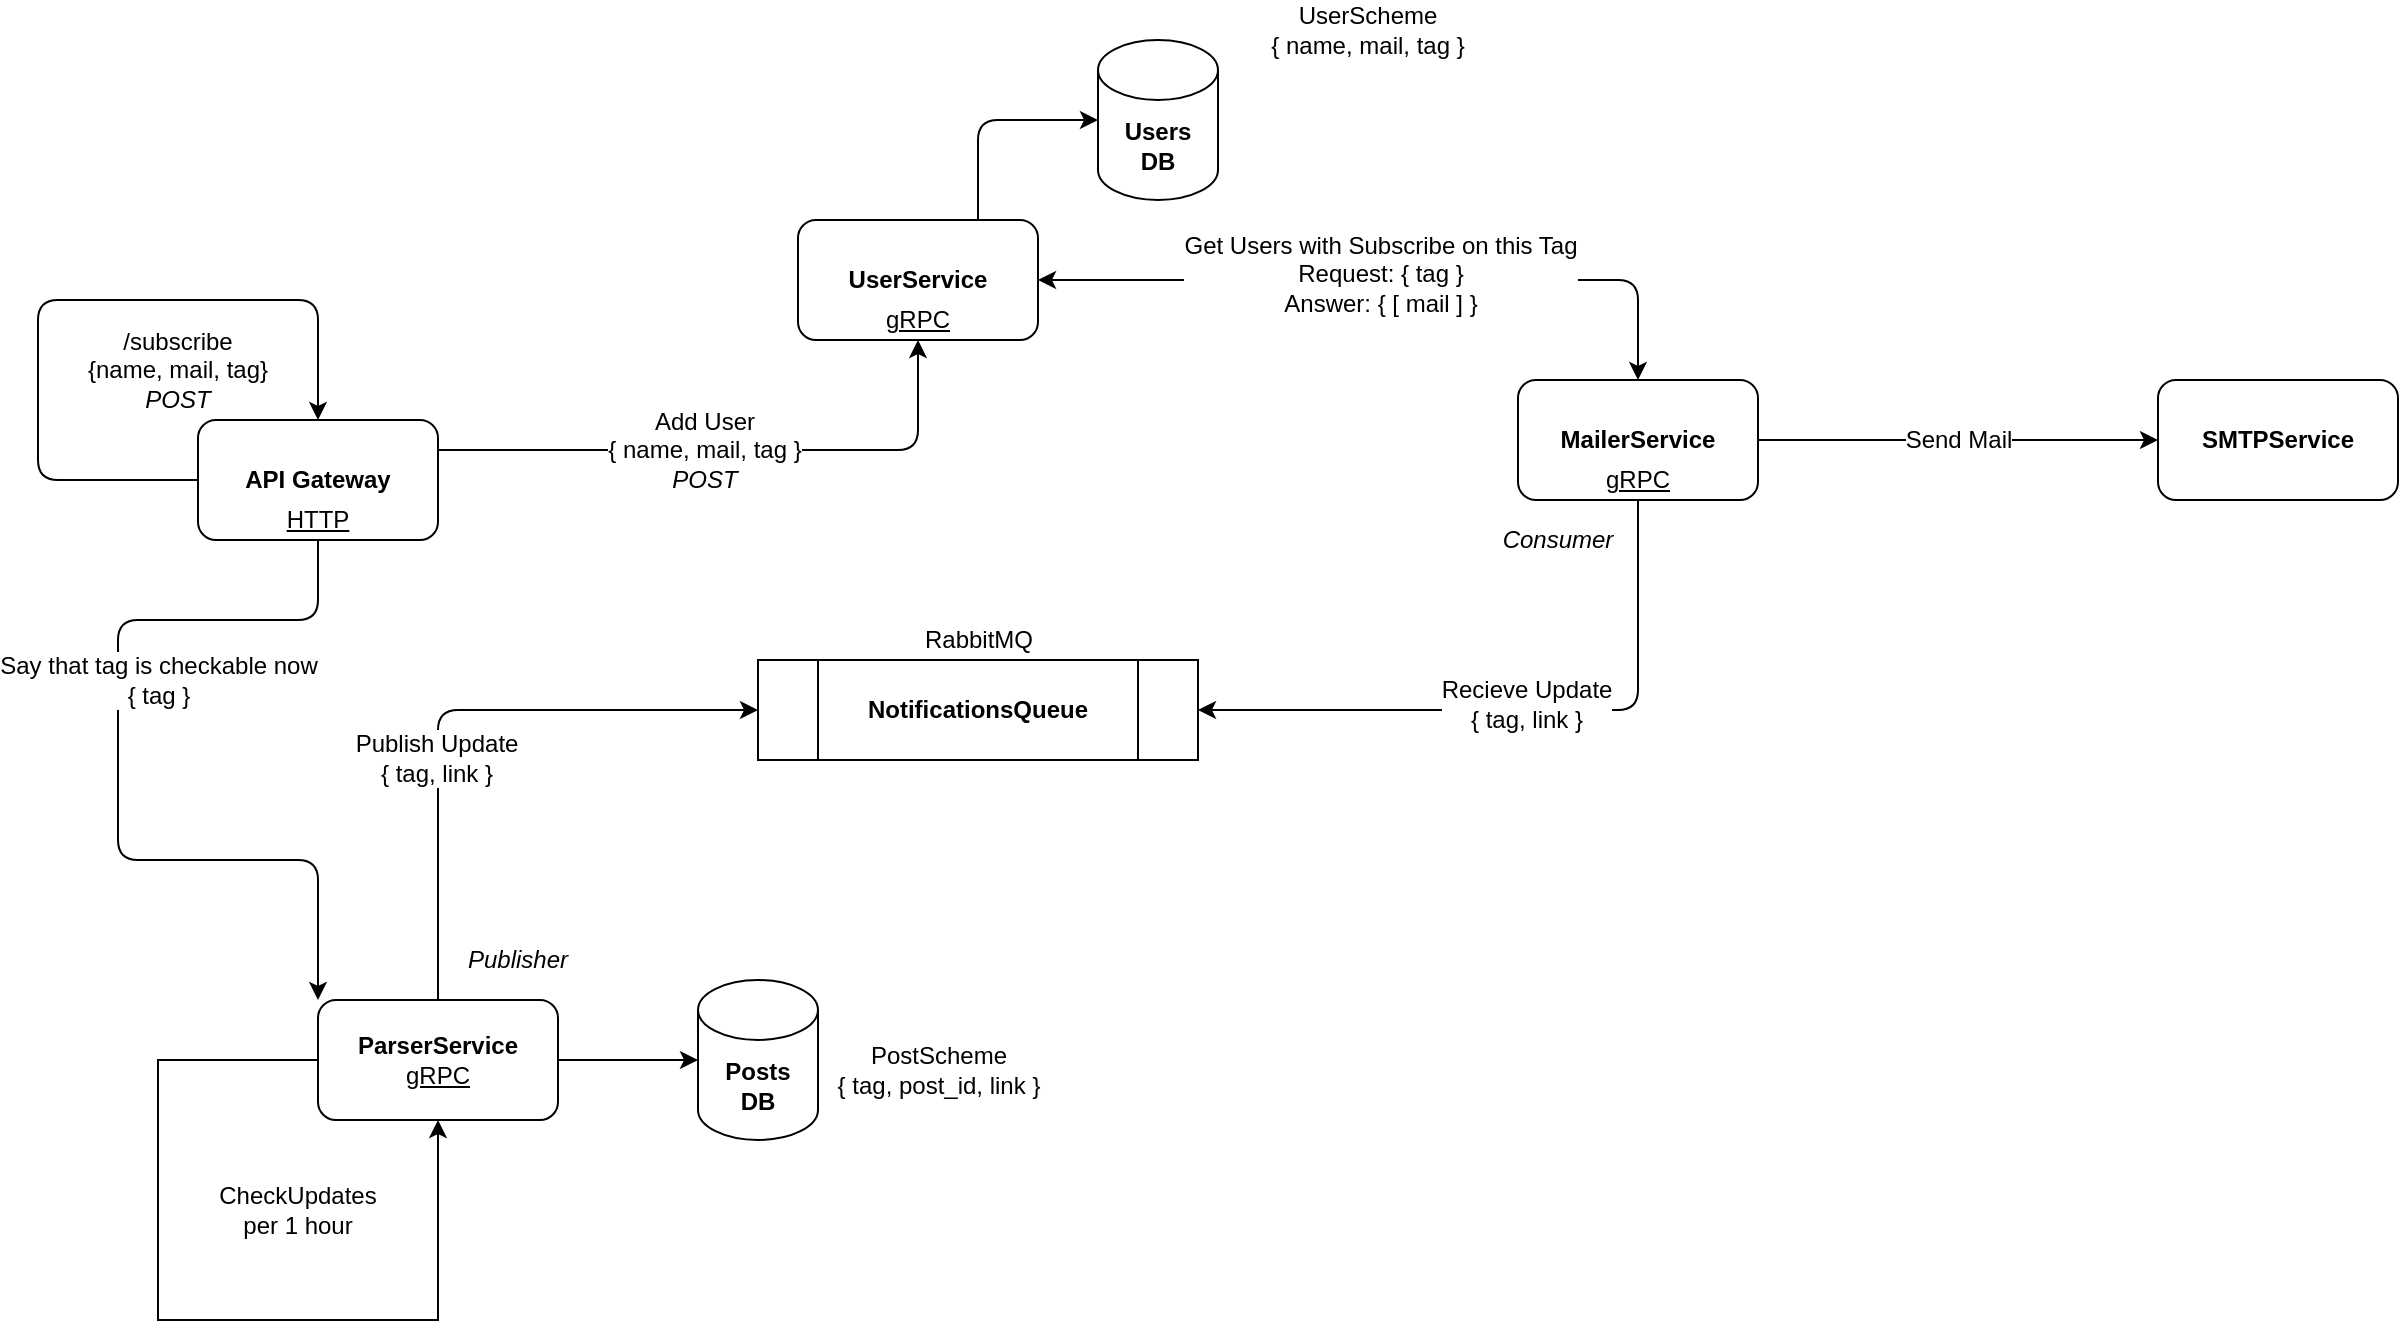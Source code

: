 <mxfile version="13.9.1" type="github">
  <diagram id="zYsj_GCrEN45drpil_GK" name="Page-1">
    <mxGraphModel dx="2462" dy="2290" grid="1" gridSize="10" guides="1" tooltips="1" connect="1" arrows="1" fold="1" page="1" pageScale="1" pageWidth="900" pageHeight="1600" math="0" shadow="0">
      <root>
        <mxCell id="0" />
        <mxCell id="1" parent="0" />
        <mxCell id="FwraS_gR7j-mOwSKwiUB-2" value="&lt;b&gt;API Gateway&lt;/b&gt;" style="rounded=1;whiteSpace=wrap;html=1;" parent="1" vertex="1">
          <mxGeometry x="60" y="160" width="120" height="60" as="geometry" />
        </mxCell>
        <mxCell id="FwraS_gR7j-mOwSKwiUB-3" value="&lt;b&gt;UserService&lt;/b&gt;" style="rounded=1;whiteSpace=wrap;html=1;" parent="1" vertex="1">
          <mxGeometry x="360" y="60" width="120" height="60" as="geometry" />
        </mxCell>
        <mxCell id="FwraS_gR7j-mOwSKwiUB-4" value="&lt;b&gt;Users&lt;br&gt;DB&lt;/b&gt;" style="shape=cylinder3;whiteSpace=wrap;html=1;boundedLbl=1;backgroundOutline=1;size=15;" parent="1" vertex="1">
          <mxGeometry x="510" y="-30" width="60" height="80" as="geometry" />
        </mxCell>
        <mxCell id="FwraS_gR7j-mOwSKwiUB-5" value="" style="endArrow=classic;html=1;exitX=0.75;exitY=0;exitDx=0;exitDy=0;entryX=0;entryY=0.5;entryDx=0;entryDy=0;entryPerimeter=0;" parent="1" source="FwraS_gR7j-mOwSKwiUB-3" target="FwraS_gR7j-mOwSKwiUB-4" edge="1">
          <mxGeometry width="50" height="50" relative="1" as="geometry">
            <mxPoint x="350" y="230" as="sourcePoint" />
            <mxPoint x="400" y="180" as="targetPoint" />
            <Array as="points">
              <mxPoint x="450" y="10" />
            </Array>
          </mxGeometry>
        </mxCell>
        <mxCell id="FwraS_gR7j-mOwSKwiUB-6" value="" style="endArrow=classic;html=1;exitX=1;exitY=0.25;exitDx=0;exitDy=0;entryX=0.5;entryY=1;entryDx=0;entryDy=0;" parent="1" source="FwraS_gR7j-mOwSKwiUB-2" target="FwraS_gR7j-mOwSKwiUB-3" edge="1">
          <mxGeometry width="50" height="50" relative="1" as="geometry">
            <mxPoint x="350" y="230" as="sourcePoint" />
            <mxPoint x="400" y="180" as="targetPoint" />
            <Array as="points">
              <mxPoint x="420" y="175" />
            </Array>
          </mxGeometry>
        </mxCell>
        <mxCell id="S7rBrqPhmVEyk4sb0A3P-8" value="&lt;font style=&quot;font-size: 12px&quot;&gt;Add User&lt;br&gt;{ name, mail, tag }&lt;br&gt;&lt;i&gt;POST&lt;/i&gt;&lt;br&gt;&lt;/font&gt;" style="edgeLabel;html=1;align=center;verticalAlign=middle;resizable=0;points=[];" parent="FwraS_gR7j-mOwSKwiUB-6" vertex="1" connectable="0">
          <mxGeometry x="-0.098" relative="1" as="geometry">
            <mxPoint as="offset" />
          </mxGeometry>
        </mxCell>
        <mxCell id="FwraS_gR7j-mOwSKwiUB-7" value="&lt;u&gt;gRPC&lt;/u&gt;" style="text;html=1;strokeColor=none;fillColor=none;align=center;verticalAlign=middle;whiteSpace=wrap;rounded=0;" parent="1" vertex="1">
          <mxGeometry x="400" y="100" width="40" height="20" as="geometry" />
        </mxCell>
        <mxCell id="FwraS_gR7j-mOwSKwiUB-8" value="&lt;b&gt;MailerService&lt;/b&gt;" style="rounded=1;whiteSpace=wrap;html=1;" parent="1" vertex="1">
          <mxGeometry x="720" y="140" width="120" height="60" as="geometry" />
        </mxCell>
        <mxCell id="FwraS_gR7j-mOwSKwiUB-10" value="" style="endArrow=classic;startArrow=classic;html=1;exitX=0.5;exitY=0;exitDx=0;exitDy=0;entryX=1;entryY=0.5;entryDx=0;entryDy=0;" parent="1" source="FwraS_gR7j-mOwSKwiUB-8" target="FwraS_gR7j-mOwSKwiUB-3" edge="1">
          <mxGeometry width="50" height="50" relative="1" as="geometry">
            <mxPoint x="510" y="170" as="sourcePoint" />
            <mxPoint x="560" y="120" as="targetPoint" />
            <Array as="points">
              <mxPoint x="780" y="90" />
            </Array>
          </mxGeometry>
        </mxCell>
        <mxCell id="S7rBrqPhmVEyk4sb0A3P-4" value="&lt;font style=&quot;font-size: 12px&quot;&gt;Get Users with Subscribe on this Tag&lt;br&gt;Request: { tag }&lt;br&gt;Answer: { [ mail ] }&lt;br&gt;&lt;/font&gt;" style="edgeLabel;html=1;align=center;verticalAlign=middle;resizable=0;points=[];" parent="FwraS_gR7j-mOwSKwiUB-10" vertex="1" connectable="0">
          <mxGeometry x="0.023" y="-3" relative="1" as="geometry">
            <mxPoint as="offset" />
          </mxGeometry>
        </mxCell>
        <mxCell id="FwraS_gR7j-mOwSKwiUB-11" value="&lt;u&gt;gRPC&lt;/u&gt;" style="text;html=1;strokeColor=none;fillColor=none;align=center;verticalAlign=middle;whiteSpace=wrap;rounded=0;" parent="1" vertex="1">
          <mxGeometry x="760" y="180" width="40" height="20" as="geometry" />
        </mxCell>
        <mxCell id="FwraS_gR7j-mOwSKwiUB-12" value="&lt;b&gt;NotificationsQueue&lt;/b&gt;" style="shape=process;whiteSpace=wrap;html=1;backgroundOutline=1;size=0.136;" parent="1" vertex="1">
          <mxGeometry x="340" y="280" width="220" height="50" as="geometry" />
        </mxCell>
        <mxCell id="FwraS_gR7j-mOwSKwiUB-30" style="edgeStyle=orthogonalEdgeStyle;rounded=0;orthogonalLoop=1;jettySize=auto;html=1;exitX=0;exitY=0.5;exitDx=0;exitDy=0;entryX=0.5;entryY=1;entryDx=0;entryDy=0;" parent="1" source="FwraS_gR7j-mOwSKwiUB-13" target="FwraS_gR7j-mOwSKwiUB-13" edge="1">
          <mxGeometry relative="1" as="geometry">
            <mxPoint x="20" y="640" as="targetPoint" />
            <Array as="points">
              <mxPoint x="40" y="480" />
              <mxPoint x="40" y="610" />
              <mxPoint x="180" y="610" />
            </Array>
          </mxGeometry>
        </mxCell>
        <mxCell id="FwraS_gR7j-mOwSKwiUB-13" value="&lt;b&gt;ParserService&lt;/b&gt;&lt;br&gt;&lt;u&gt;gRPC&lt;/u&gt;" style="rounded=1;whiteSpace=wrap;html=1;" parent="1" vertex="1">
          <mxGeometry x="120" y="450" width="120" height="60" as="geometry" />
        </mxCell>
        <mxCell id="FwraS_gR7j-mOwSKwiUB-14" value="" style="endArrow=classic;html=1;exitX=0.5;exitY=0;exitDx=0;exitDy=0;entryX=0;entryY=0.5;entryDx=0;entryDy=0;" parent="1" source="FwraS_gR7j-mOwSKwiUB-13" target="FwraS_gR7j-mOwSKwiUB-12" edge="1">
          <mxGeometry width="50" height="50" relative="1" as="geometry">
            <mxPoint x="350" y="390" as="sourcePoint" />
            <mxPoint x="400" y="340" as="targetPoint" />
            <Array as="points">
              <mxPoint x="180" y="305" />
            </Array>
          </mxGeometry>
        </mxCell>
        <mxCell id="S7rBrqPhmVEyk4sb0A3P-1" value="&lt;font style=&quot;font-size: 12px&quot;&gt;Publish Update&lt;br&gt;{ tag, link }&lt;/font&gt;" style="edgeLabel;html=1;align=center;verticalAlign=middle;resizable=0;points=[];" parent="FwraS_gR7j-mOwSKwiUB-14" vertex="1" connectable="0">
          <mxGeometry x="-0.207" y="1" relative="1" as="geometry">
            <mxPoint as="offset" />
          </mxGeometry>
        </mxCell>
        <mxCell id="FwraS_gR7j-mOwSKwiUB-16" value="" style="endArrow=classic;html=1;exitX=0.5;exitY=1;exitDx=0;exitDy=0;entryX=1;entryY=0.5;entryDx=0;entryDy=0;" parent="1" source="FwraS_gR7j-mOwSKwiUB-8" target="FwraS_gR7j-mOwSKwiUB-12" edge="1">
          <mxGeometry width="50" height="50" relative="1" as="geometry">
            <mxPoint x="580" y="310" as="sourcePoint" />
            <mxPoint x="630" y="290" as="targetPoint" />
            <Array as="points">
              <mxPoint x="780" y="305" />
            </Array>
          </mxGeometry>
        </mxCell>
        <mxCell id="S7rBrqPhmVEyk4sb0A3P-2" value="&lt;font style=&quot;font-size: 12px&quot;&gt;Recieve Update&lt;br&gt;{ tag, link }&lt;/font&gt;" style="edgeLabel;html=1;align=center;verticalAlign=middle;resizable=0;points=[];" parent="FwraS_gR7j-mOwSKwiUB-16" vertex="1" connectable="0">
          <mxGeometry x="-0.372" y="-56" relative="1" as="geometry">
            <mxPoint as="offset" />
          </mxGeometry>
        </mxCell>
        <mxCell id="FwraS_gR7j-mOwSKwiUB-17" value="&lt;i&gt;Publisher&lt;/i&gt;" style="text;html=1;strokeColor=none;fillColor=none;align=center;verticalAlign=middle;whiteSpace=wrap;rounded=0;" parent="1" vertex="1">
          <mxGeometry x="190" y="420" width="60" height="20" as="geometry" />
        </mxCell>
        <mxCell id="FwraS_gR7j-mOwSKwiUB-18" value="&lt;i&gt;Consumer&lt;/i&gt;" style="text;html=1;strokeColor=none;fillColor=none;align=center;verticalAlign=middle;whiteSpace=wrap;rounded=0;" parent="1" vertex="1">
          <mxGeometry x="710" y="210" width="60" height="20" as="geometry" />
        </mxCell>
        <mxCell id="FwraS_gR7j-mOwSKwiUB-19" value="&lt;u&gt;HTTP&lt;/u&gt;" style="text;html=1;strokeColor=none;fillColor=none;align=center;verticalAlign=middle;whiteSpace=wrap;rounded=0;" parent="1" vertex="1">
          <mxGeometry x="100" y="200" width="40" height="20" as="geometry" />
        </mxCell>
        <mxCell id="FwraS_gR7j-mOwSKwiUB-20" value="&lt;b&gt;Posts&lt;br&gt;DB&lt;/b&gt;" style="shape=cylinder3;whiteSpace=wrap;html=1;boundedLbl=1;backgroundOutline=1;size=15;" parent="1" vertex="1">
          <mxGeometry x="310" y="440" width="60" height="80" as="geometry" />
        </mxCell>
        <mxCell id="FwraS_gR7j-mOwSKwiUB-21" value="" style="endArrow=classic;html=1;exitX=1;exitY=0.5;exitDx=0;exitDy=0;entryX=0;entryY=0.5;entryDx=0;entryDy=0;entryPerimeter=0;" parent="1" source="FwraS_gR7j-mOwSKwiUB-13" target="FwraS_gR7j-mOwSKwiUB-20" edge="1">
          <mxGeometry width="50" height="50" relative="1" as="geometry">
            <mxPoint x="270" y="420" as="sourcePoint" />
            <mxPoint x="320" y="370" as="targetPoint" />
            <Array as="points" />
          </mxGeometry>
        </mxCell>
        <mxCell id="FwraS_gR7j-mOwSKwiUB-25" value="" style="endArrow=classic;html=1;exitX=0;exitY=0.5;exitDx=0;exitDy=0;entryX=0.5;entryY=0;entryDx=0;entryDy=0;" parent="1" source="FwraS_gR7j-mOwSKwiUB-2" target="FwraS_gR7j-mOwSKwiUB-2" edge="1">
          <mxGeometry width="50" height="50" relative="1" as="geometry">
            <mxPoint x="30" y="290" as="sourcePoint" />
            <mxPoint x="80" y="240" as="targetPoint" />
            <Array as="points">
              <mxPoint x="-20" y="190" />
              <mxPoint x="-20" y="100" />
              <mxPoint x="120" y="100" />
            </Array>
          </mxGeometry>
        </mxCell>
        <mxCell id="FwraS_gR7j-mOwSKwiUB-27" value="/subscribe&lt;br&gt;{name, mail, tag}&lt;br&gt;&lt;i&gt;POST&lt;/i&gt;" style="text;html=1;strokeColor=none;fillColor=none;align=center;verticalAlign=middle;whiteSpace=wrap;rounded=0;" parent="1" vertex="1">
          <mxGeometry x="-10" y="100" width="120" height="70" as="geometry" />
        </mxCell>
        <mxCell id="FwraS_gR7j-mOwSKwiUB-29" value="UserScheme&lt;br&gt;{ name, mail, tag }" style="text;html=1;strokeColor=none;fillColor=none;align=center;verticalAlign=middle;whiteSpace=wrap;rounded=0;" parent="1" vertex="1">
          <mxGeometry x="560" y="-50" width="170" height="30" as="geometry" />
        </mxCell>
        <mxCell id="FwraS_gR7j-mOwSKwiUB-32" value="CheckUpdates per 1 hour" style="text;html=1;strokeColor=none;fillColor=none;align=center;verticalAlign=middle;whiteSpace=wrap;rounded=0;" parent="1" vertex="1">
          <mxGeometry x="60" y="540" width="100" height="30" as="geometry" />
        </mxCell>
        <mxCell id="FwraS_gR7j-mOwSKwiUB-33" value="PostScheme&lt;br&gt;{ tag, post_id, link }" style="text;html=1;align=center;verticalAlign=middle;resizable=0;points=[];autosize=1;" parent="1" vertex="1">
          <mxGeometry x="370" y="470" width="120" height="30" as="geometry" />
        </mxCell>
        <mxCell id="FwraS_gR7j-mOwSKwiUB-34" value="RabbitMQ" style="text;html=1;align=center;verticalAlign=middle;resizable=0;points=[];autosize=1;" parent="1" vertex="1">
          <mxGeometry x="415" y="260" width="70" height="20" as="geometry" />
        </mxCell>
        <mxCell id="FwraS_gR7j-mOwSKwiUB-37" value="&lt;b&gt;SMTPService&lt;br&gt;&lt;/b&gt;" style="rounded=1;whiteSpace=wrap;html=1;" parent="1" vertex="1">
          <mxGeometry x="1040" y="140" width="120" height="60" as="geometry" />
        </mxCell>
        <mxCell id="FwraS_gR7j-mOwSKwiUB-38" value="" style="endArrow=classic;html=1;exitX=1;exitY=0.5;exitDx=0;exitDy=0;entryX=0;entryY=0.5;entryDx=0;entryDy=0;" parent="1" source="FwraS_gR7j-mOwSKwiUB-8" target="FwraS_gR7j-mOwSKwiUB-37" edge="1">
          <mxGeometry width="50" height="50" relative="1" as="geometry">
            <mxPoint x="840" y="170" as="sourcePoint" />
            <mxPoint x="890" y="120" as="targetPoint" />
          </mxGeometry>
        </mxCell>
        <mxCell id="S7rBrqPhmVEyk4sb0A3P-3" value="&lt;font style=&quot;font-size: 12px&quot;&gt;Send Mail&lt;/font&gt;" style="edgeLabel;html=1;align=center;verticalAlign=middle;resizable=0;points=[];" parent="FwraS_gR7j-mOwSKwiUB-38" vertex="1" connectable="0">
          <mxGeometry x="-0.22" y="-1" relative="1" as="geometry">
            <mxPoint x="22" y="-1" as="offset" />
          </mxGeometry>
        </mxCell>
        <mxCell id="S7rBrqPhmVEyk4sb0A3P-5" value="" style="endArrow=classic;html=1;exitX=0.5;exitY=1;exitDx=0;exitDy=0;entryX=0;entryY=0;entryDx=0;entryDy=0;" parent="1" source="FwraS_gR7j-mOwSKwiUB-19" target="FwraS_gR7j-mOwSKwiUB-13" edge="1">
          <mxGeometry width="50" height="50" relative="1" as="geometry">
            <mxPoint x="80" y="290" as="sourcePoint" />
            <mxPoint x="120" y="430" as="targetPoint" />
            <Array as="points">
              <mxPoint x="120" y="260" />
              <mxPoint x="20" y="260" />
              <mxPoint x="20" y="380" />
              <mxPoint x="120" y="380" />
            </Array>
          </mxGeometry>
        </mxCell>
        <mxCell id="S7rBrqPhmVEyk4sb0A3P-6" value="&lt;font style=&quot;font-size: 12px&quot;&gt;Say that tag is checkable now&lt;br&gt;{ tag }&lt;br&gt;&lt;/font&gt;" style="edgeLabel;html=1;align=center;verticalAlign=middle;resizable=0;points=[];" parent="S7rBrqPhmVEyk4sb0A3P-5" vertex="1" connectable="0">
          <mxGeometry x="0.043" y="-30" relative="1" as="geometry">
            <mxPoint x="50" y="-54" as="offset" />
          </mxGeometry>
        </mxCell>
      </root>
    </mxGraphModel>
  </diagram>
</mxfile>
